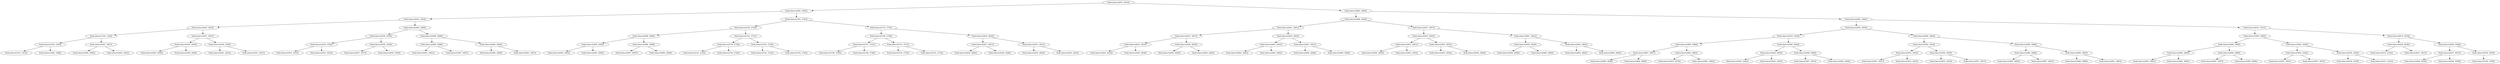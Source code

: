 digraph G{
527931617 [label="Node{data=[2833, 2833]}"]
527931617 -> 732383243
732383243 [label="Node{data=[2092, 2092]}"]
732383243 -> 1696488240
1696488240 [label="Node{data=[2052, 2052]}"]
1696488240 -> 1391117201
1391117201 [label="Node{data=[2003, 2003]}"]
1391117201 -> 1903819197
1903819197 [label="Node{data=[1526, 1526]}"]
1903819197 -> 1611600009
1611600009 [label="Node{data=[1456, 1456]}"]
1611600009 -> 2011103331
2011103331 [label="Node{data=[1414, 1414]}"]
1611600009 -> 1940763458
1940763458 [label="Node{data=[1488, 1488]}"]
1903819197 -> 1294403739
1294403739 [label="Node{data=[2001, 2001]}"]
1294403739 -> 1437909742
1437909742 [label="Node{data=[2000, 2000]}"]
1294403739 -> 1525095459
1525095459 [label="Node{data=[2002, 2002]}"]
1391117201 -> 1145996190
1145996190 [label="Node{data=[2007, 2007]}"]
1145996190 -> 836249692
836249692 [label="Node{data=[2005, 2005]}"]
836249692 -> 1107836731
1107836731 [label="Node{data=[2004, 2004]}"]
836249692 -> 543962461
543962461 [label="Node{data=[2006, 2006]}"]
1145996190 -> 277745853
277745853 [label="Node{data=[2050, 2050]}"]
277745853 -> 1625575480
1625575480 [label="Node{data=[2041, 2041]}"]
277745853 -> 1662405368
1662405368 [label="Node{data=[2051, 2051]}"]
1696488240 -> 579951898
579951898 [label="Node{data=[2060, 2060]}"]
579951898 -> 1115335181
1115335181 [label="Node{data=[2056, 2056]}"]
1115335181 -> 6113258
6113258 [label="Node{data=[2054, 2054]}"]
6113258 -> 1372429459
1372429459 [label="Node{data=[2053, 2053]}"]
6113258 -> 2031903293
2031903293 [label="Node{data=[2055, 2055]}"]
1115335181 -> 1847694801
1847694801 [label="Node{data=[2058, 2058]}"]
1847694801 -> 69860840
69860840 [label="Node{data=[2057, 2057]}"]
1847694801 -> 960348410
960348410 [label="Node{data=[2059, 2059]}"]
579951898 -> 589975658
589975658 [label="Node{data=[2088, 2088]}"]
589975658 -> 1095227075
1095227075 [label="Node{data=[2086, 2086]}"]
1095227075 -> 172664254
172664254 [label="Node{data=[2061, 2061]}"]
1095227075 -> 1562877469
1562877469 [label="Node{data=[2087, 2087]}"]
589975658 -> 746532051
746532051 [label="Node{data=[2090, 2090]}"]
746532051 -> 1408308817
1408308817 [label="Node{data=[2089, 2089]}"]
746532051 -> 206122692
206122692 [label="Node{data=[2091, 2091]}"]
732383243 -> 1837080102
1837080102 [label="Node{data=[2745, 2745]}"]
1837080102 -> 951271150
951271150 [label="Node{data=[2100, 2100]}"]
951271150 -> 1663824951
1663824951 [label="Node{data=[2096, 2096]}"]
1663824951 -> 651282840
651282840 [label="Node{data=[2094, 2094]}"]
651282840 -> 936312266
936312266 [label="Node{data=[2093, 2093]}"]
651282840 -> 380367251
380367251 [label="Node{data=[2095, 2095]}"]
1663824951 -> 706557245
706557245 [label="Node{data=[2098, 2098]}"]
706557245 -> 44606703
44606703 [label="Node{data=[2097, 2097]}"]
706557245 -> 1120414173
1120414173 [label="Node{data=[2099, 2099]}"]
951271150 -> 195456894
195456894 [label="Node{data=[2741, 2741]}"]
195456894 -> 1221658602
1221658602 [label="Node{data=[2739, 2739]}"]
1221658602 -> 253316547
253316547 [label="Node{data=[2142, 2142]}"]
1221658602 -> 211557180
211557180 [label="Node{data=[2740, 2740]}"]
195456894 -> 880363598
880363598 [label="Node{data=[2743, 2743]}"]
880363598 -> 1960306556
1960306556 [label="Node{data=[2742, 2742]}"]
880363598 -> 837147504
837147504 [label="Node{data=[2744, 2744]}"]
1837080102 -> 1573680011
1573680011 [label="Node{data=[2755, 2755]}"]
1573680011 -> 596208452
596208452 [label="Node{data=[2749, 2749]}"]
596208452 -> 1747883086
1747883086 [label="Node{data=[2747, 2747]}"]
1747883086 -> 2005920864
2005920864 [label="Node{data=[2746, 2746]}"]
1747883086 -> 1231132977
1231132977 [label="Node{data=[2748, 2748]}"]
596208452 -> 559552530
559552530 [label="Node{data=[2751, 2751]}"]
559552530 -> 1028289683
1028289683 [label="Node{data=[2750, 2750]}"]
559552530 -> 900621238
900621238 [label="Node{data=[2752, 2752]}"]
1573680011 -> 1891879971
1891879971 [label="Node{data=[2829, 2829]}"]
1891879971 -> 27840673
27840673 [label="Node{data=[2827, 2827]}"]
27840673 -> 1873330923
1873330923 [label="Node{data=[2826, 2826]}"]
27840673 -> 702394235
702394235 [label="Node{data=[2828, 2828]}"]
1891879971 -> 1192348855
1192348855 [label="Node{data=[2831, 2831]}"]
1192348855 -> 16458028
16458028 [label="Node{data=[2830, 2830]}"]
1192348855 -> 695010370
695010370 [label="Node{data=[2832, 2832]}"]
527931617 -> 1838141539
1838141539 [label="Node{data=[2865, 2865]}"]
1838141539 -> 615701777
615701777 [label="Node{data=[2849, 2849]}"]
615701777 -> 2107206378
2107206378 [label="Node{data=[2841, 2841]}"]
2107206378 -> 1016540687
1016540687 [label="Node{data=[2837, 2837]}"]
1016540687 -> 797506870
797506870 [label="Node{data=[2835, 2835]}"]
797506870 -> 492889987
492889987 [label="Node{data=[2834, 2834]}"]
797506870 -> 731386111
731386111 [label="Node{data=[2836, 2836]}"]
1016540687 -> 779789525
779789525 [label="Node{data=[2839, 2839]}"]
779789525 -> 1190366561
1190366561 [label="Node{data=[2838, 2838]}"]
779789525 -> 1555379907
1555379907 [label="Node{data=[2840, 2840]}"]
2107206378 -> 927062594
927062594 [label="Node{data=[2845, 2845]}"]
927062594 -> 1290177651
1290177651 [label="Node{data=[2843, 2843]}"]
1290177651 -> 371492875
371492875 [label="Node{data=[2842, 2842]}"]
1290177651 -> 1666365218
1666365218 [label="Node{data=[2844, 2844]}"]
927062594 -> 1526264512
1526264512 [label="Node{data=[2847, 2847]}"]
1526264512 -> 579172600
579172600 [label="Node{data=[2846, 2846]}"]
1526264512 -> 273926259
273926259 [label="Node{data=[2848, 2848]}"]
615701777 -> 1724815100
1724815100 [label="Node{data=[2857, 2857]}"]
1724815100 -> 2075989527
2075989527 [label="Node{data=[2853, 2853]}"]
2075989527 -> 1928786720
1928786720 [label="Node{data=[2851, 2851]}"]
1928786720 -> 2095623517
2095623517 [label="Node{data=[2850, 2850]}"]
1928786720 -> 1845738826
1845738826 [label="Node{data=[2852, 2852]}"]
2075989527 -> 2099057459
2099057459 [label="Node{data=[2855, 2855]}"]
2099057459 -> 943161411
943161411 [label="Node{data=[2854, 2854]}"]
2099057459 -> 17580125
17580125 [label="Node{data=[2856, 2856]}"]
1724815100 -> 1922454747
1922454747 [label="Node{data=[2861, 2861]}"]
1922454747 -> 1736918321
1736918321 [label="Node{data=[2859, 2859]}"]
1736918321 -> 1664541722
1664541722 [label="Node{data=[2858, 2858]}"]
1736918321 -> 14376585
14376585 [label="Node{data=[2860, 2860]}"]
1922454747 -> 1085006533
1085006533 [label="Node{data=[2863, 2863]}"]
1085006533 -> 492341548
492341548 [label="Node{data=[2862, 2862]}"]
1085006533 -> 1226483881
1226483881 [label="Node{data=[2864, 2864]}"]
1838141539 -> 334469141
334469141 [label="Node{data=[2992, 2992]}"]
334469141 -> 206437735
206437735 [label="Node{data=[2950, 2950]}"]
206437735 -> 1434784811
1434784811 [label="Node{data=[2918, 2918]}"]
1434784811 -> 1229365714
1229365714 [label="Node{data=[2869, 2869]}"]
1229365714 -> 646359007
646359007 [label="Node{data=[2867, 2867]}"]
646359007 -> 1170456749
1170456749 [label="Node{data=[2866, 2866]}"]
646359007 -> 949661810
949661810 [label="Node{data=[2868, 2868]}"]
1229365714 -> 1143922306
1143922306 [label="Node{data=[2882, 2882]}"]
1143922306 -> 1468346759
1468346759 [label="Node{data=[2870, 2870]}"]
1143922306 -> 211309938
211309938 [label="Node{data=[2883, 2883]}"]
1434784811 -> 1642888627
1642888627 [label="Node{data=[2946, 2946]}"]
1642888627 -> 1392801218
1392801218 [label="Node{data=[2944, 2944]}"]
1392801218 -> 762539820
762539820 [label="Node{data=[2943, 2943]}"]
1392801218 -> 1661897781
1661897781 [label="Node{data=[2945, 2945]}"]
1642888627 -> 1636660226
1636660226 [label="Node{data=[2948, 2948]}"]
1636660226 -> 299349908
299349908 [label="Node{data=[2947, 2947]}"]
1636660226 -> 669753485
669753485 [label="Node{data=[2949, 2949]}"]
206437735 -> 806616929
806616929 [label="Node{data=[2984, 2984]}"]
806616929 -> 976531461
976531461 [label="Node{data=[2954, 2954]}"]
976531461 -> 376687552
376687552 [label="Node{data=[2952, 2952]}"]
376687552 -> 1818685003
1818685003 [label="Node{data=[2951, 2951]}"]
376687552 -> 1126296657
1126296657 [label="Node{data=[2953, 2953]}"]
976531461 -> 1544210600
1544210600 [label="Node{data=[2956, 2956]}"]
1544210600 -> 1420768546
1420768546 [label="Node{data=[2955, 2955]}"]
1544210600 -> 257989962
257989962 [label="Node{data=[2957, 2957]}"]
806616929 -> 1131391891
1131391891 [label="Node{data=[2988, 2988]}"]
1131391891 -> 1235907806
1235907806 [label="Node{data=[2986, 2986]}"]
1235907806 -> 1686200044
1686200044 [label="Node{data=[2985, 2985]}"]
1235907806 -> 1870665211
1870665211 [label="Node{data=[2987, 2987]}"]
1131391891 -> 1359808683
1359808683 [label="Node{data=[2990, 2990]}"]
1359808683 -> 1260096208
1260096208 [label="Node{data=[2989, 2989]}"]
1359808683 -> 621005665
621005665 [label="Node{data=[2991, 2991]}"]
334469141 -> 1254305271
1254305271 [label="Node{data=[4521, 4521]}"]
1254305271 -> 1941056596
1941056596 [label="Node{data=[3000, 3000]}"]
1941056596 -> 1684567544
1684567544 [label="Node{data=[2996, 2996]}"]
1684567544 -> 1594614487
1594614487 [label="Node{data=[2994, 2994]}"]
1594614487 -> 208982100
208982100 [label="Node{data=[2993, 2993]}"]
1594614487 -> 1858510082
1858510082 [label="Node{data=[2995, 2995]}"]
1684567544 -> 1227289239
1227289239 [label="Node{data=[2998, 2998]}"]
1227289239 -> 1228647486
1228647486 [label="Node{data=[2997, 2997]}"]
1227289239 -> 1676096317
1676096317 [label="Node{data=[2999, 2999]}"]
1941056596 -> 957582542
957582542 [label="Node{data=[3040, 3040]}"]
957582542 -> 1197437745
1197437745 [label="Node{data=[3002, 3002]}"]
1197437745 -> 1393651128
1393651128 [label="Node{data=[3001, 3001]}"]
1197437745 -> 162910780
162910780 [label="Node{data=[3007, 3007]}"]
957582542 -> 744839736
744839736 [label="Node{data=[4304, 4304]}"]
744839736 -> 278884990
278884990 [label="Node{data=[4259, 4259]}"]
744839736 -> 1220260216
1220260216 [label="Node{data=[4331, 4331]}"]
1254305271 -> 1865989729
1865989729 [label="Node{data=[4674, 4674]}"]
1865989729 -> 1762303268
1762303268 [label="Node{data=[4636, 4636]}"]
1762303268 -> 40701689
40701689 [label="Node{data=[4552, 4552]}"]
1762303268 -> 390619069
390619069 [label="Node{data=[4637, 4637]}"]
1865989729 -> 1026109571
1026109571 [label="Node{data=[5046, 5046]}"]
1026109571 -> 7825855
7825855 [label="Node{data=[4937, 4937]}"]
7825855 -> 1787274638
1787274638 [label="Node{data=[4936, 4936]}"]
7825855 -> 1072147156
1072147156 [label="Node{data=[4938, 4938]}"]
1026109571 -> 1262368899
1262368899 [label="Node{data=[5059, 5059]}"]
1262368899 -> 1883212490
1883212490 [label="Node{data=[5109, 5109]}"]
}